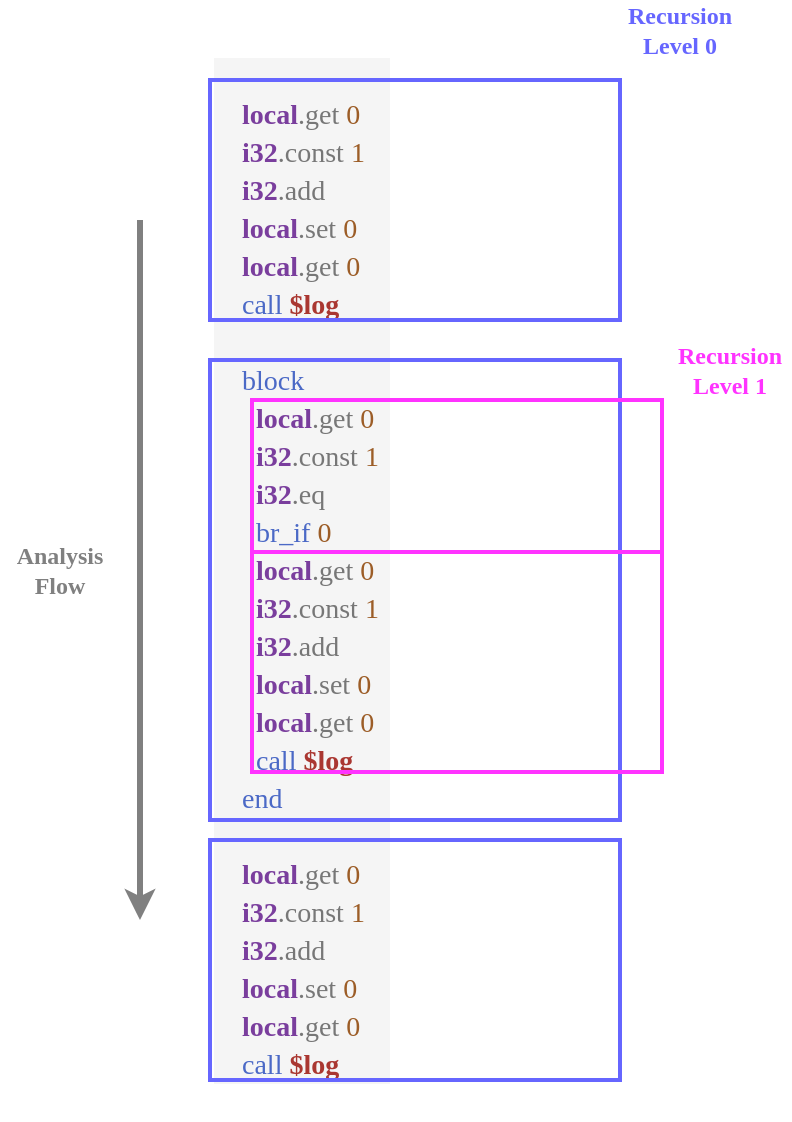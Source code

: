 <mxfile>
    <diagram id="Z3KH5_XjGhMpDvTEtEw1" name="Page-1">
        <mxGraphModel dx="2288" dy="1053" grid="1" gridSize="10" guides="1" tooltips="1" connect="1" arrows="1" fold="1" page="1" pageScale="1" pageWidth="1100" pageHeight="850" math="0" shadow="0">
            <root>
                <mxCell id="0"/>
                <mxCell id="1" parent="0"/>
                <mxCell id="2" value="&lt;div style=&quot;color: rgb(51 , 51 , 51) ; background-color: rgb(245 , 245 , 245) ; font-size: 14px ; line-height: 19px&quot;&gt;&lt;div&gt;&amp;nbsp; &amp;nbsp; &amp;nbsp; &amp;nbsp; &amp;nbsp; &amp;nbsp; &amp;nbsp; &amp;nbsp; &amp;nbsp; &amp;nbsp; &amp;nbsp; &amp;nbsp; &amp;nbsp;&lt;/div&gt;&lt;div&gt;&lt;span style=&quot;color: #7a3e9d ; font-weight: bold&quot;&gt;&amp;nbsp; &amp;nbsp; local&lt;/span&gt;&lt;span style=&quot;color: #777777&quot;&gt;.get&lt;/span&gt;&amp;nbsp;&lt;span style=&quot;color: rgb(156 , 93 , 39)&quot;&gt;0&lt;/span&gt;&lt;/div&gt;&lt;div&gt;&amp;nbsp; &amp;nbsp; &lt;span style=&quot;color: #7a3e9d ; font-weight: bold&quot;&gt;i32&lt;/span&gt;&lt;span style=&quot;color: #777777&quot;&gt;.const&lt;/span&gt; &lt;span style=&quot;color: #9c5d27&quot;&gt;1&lt;/span&gt;&lt;/div&gt;&lt;div&gt;&amp;nbsp; &amp;nbsp; &lt;span style=&quot;color: #7a3e9d ; font-weight: bold&quot;&gt;i32&lt;/span&gt;&lt;span style=&quot;color: #777777&quot;&gt;.add&lt;/span&gt;&lt;/div&gt;&lt;div&gt;&amp;nbsp; &amp;nbsp; &lt;span style=&quot;color: #7a3e9d ; font-weight: bold&quot;&gt;local&lt;/span&gt;&lt;span style=&quot;color: #777777&quot;&gt;.set&lt;/span&gt;&amp;nbsp;&lt;span style=&quot;color: rgb(156 , 93 , 39)&quot;&gt;0&lt;/span&gt;&lt;/div&gt;&lt;div&gt;&amp;nbsp; &amp;nbsp; &lt;span style=&quot;color: #7a3e9d ; font-weight: bold&quot;&gt;local&lt;/span&gt;&lt;span style=&quot;color: #777777&quot;&gt;.get&lt;/span&gt;&amp;nbsp;&lt;span style=&quot;color: rgb(156 , 93 , 39)&quot;&gt;0&lt;/span&gt;&lt;/div&gt;&lt;div&gt;&amp;nbsp; &amp;nbsp; &lt;span style=&quot;color: #4b69c6&quot;&gt;call&lt;/span&gt; &lt;span style=&quot;color: #aa3731 ; font-weight: bold&quot;&gt;$log&lt;/span&gt;&lt;/div&gt;&lt;br&gt;&lt;div&gt;&amp;nbsp; &amp;nbsp; &lt;span style=&quot;color: #4b69c6&quot;&gt;block&lt;/span&gt;&lt;/div&gt;&lt;div&gt;&amp;nbsp; &amp;nbsp; &amp;nbsp; &lt;span style=&quot;color: #7a3e9d ; font-weight: bold&quot;&gt;local&lt;/span&gt;&lt;span style=&quot;color: #777777&quot;&gt;.get&lt;/span&gt;&amp;nbsp;&lt;span style=&quot;color: rgb(156 , 93 , 39)&quot;&gt;0&lt;/span&gt;&lt;/div&gt;&lt;div&gt;&amp;nbsp; &amp;nbsp; &amp;nbsp; &lt;span style=&quot;color: #7a3e9d ; font-weight: bold&quot;&gt;i32&lt;/span&gt;&lt;span style=&quot;color: #777777&quot;&gt;.const&lt;/span&gt; &lt;span style=&quot;color: #9c5d27&quot;&gt;1&lt;/span&gt;&lt;/div&gt;&lt;div&gt;&amp;nbsp; &amp;nbsp; &amp;nbsp; &lt;span style=&quot;color: #7a3e9d ; font-weight: bold&quot;&gt;i32&lt;/span&gt;&lt;span style=&quot;color: #777777&quot;&gt;.eq&lt;/span&gt;&lt;/div&gt;&lt;div&gt;&amp;nbsp; &amp;nbsp; &amp;nbsp; &lt;span style=&quot;color: #4b69c6&quot;&gt;br_if&lt;/span&gt; &lt;span style=&quot;color: #9c5d27&quot;&gt;0&lt;/span&gt;&lt;/div&gt;&lt;div&gt;&amp;nbsp; &amp;nbsp; &amp;nbsp; &lt;span style=&quot;color: #7a3e9d ; font-weight: bold&quot;&gt;local&lt;/span&gt;&lt;span style=&quot;color: #777777&quot;&gt;.get&lt;/span&gt;&amp;nbsp;&lt;span style=&quot;color: rgb(156 , 93 , 39)&quot;&gt;0&lt;/span&gt;&lt;/div&gt;&lt;div&gt;&amp;nbsp; &amp;nbsp; &amp;nbsp; &lt;span style=&quot;color: #7a3e9d ; font-weight: bold&quot;&gt;i32&lt;/span&gt;&lt;span style=&quot;color: #777777&quot;&gt;.const&lt;/span&gt; &lt;span style=&quot;color: #9c5d27&quot;&gt;1&lt;/span&gt;&lt;/div&gt;&lt;div&gt;&amp;nbsp; &amp;nbsp; &amp;nbsp; &lt;span style=&quot;color: #7a3e9d ; font-weight: bold&quot;&gt;i32&lt;/span&gt;&lt;span style=&quot;color: #777777&quot;&gt;.add&lt;/span&gt;&lt;/div&gt;&lt;div&gt;&amp;nbsp; &amp;nbsp; &amp;nbsp; &lt;span style=&quot;color: #7a3e9d ; font-weight: bold&quot;&gt;local&lt;/span&gt;&lt;span style=&quot;color: #777777&quot;&gt;.set&lt;/span&gt;&amp;nbsp;&lt;span style=&quot;color: rgb(156 , 93 , 39)&quot;&gt;0&lt;/span&gt;&lt;/div&gt;&lt;div&gt;&amp;nbsp; &amp;nbsp; &amp;nbsp; &lt;span style=&quot;color: #7a3e9d ; font-weight: bold&quot;&gt;local&lt;/span&gt;&lt;span style=&quot;color: #777777&quot;&gt;.get&lt;/span&gt;&amp;nbsp;&lt;span style=&quot;color: rgb(156 , 93 , 39)&quot;&gt;0&lt;/span&gt;&lt;/div&gt;&lt;div&gt;&amp;nbsp; &amp;nbsp; &amp;nbsp; &lt;span style=&quot;color: #4b69c6&quot;&gt;call&lt;/span&gt; &lt;span style=&quot;color: #aa3731 ; font-weight: bold&quot;&gt;$log&lt;/span&gt;&lt;/div&gt;&lt;div&gt;&amp;nbsp; &amp;nbsp; &lt;span style=&quot;color: #4b69c6&quot;&gt;end&lt;/span&gt;&lt;/div&gt;&lt;br&gt;&lt;div&gt;&amp;nbsp; &amp;nbsp; &lt;span style=&quot;color: #7a3e9d ; font-weight: bold&quot;&gt;local&lt;/span&gt;&lt;span style=&quot;color: #777777&quot;&gt;.get&lt;/span&gt;&amp;nbsp;&lt;span style=&quot;color: rgb(156 , 93 , 39)&quot;&gt;0&lt;/span&gt;&lt;/div&gt;&lt;div&gt;&amp;nbsp; &amp;nbsp; &lt;span style=&quot;color: #7a3e9d ; font-weight: bold&quot;&gt;i32&lt;/span&gt;&lt;span style=&quot;color: #777777&quot;&gt;.const&lt;/span&gt; &lt;span style=&quot;color: #9c5d27&quot;&gt;1&lt;/span&gt;&lt;/div&gt;&lt;div&gt;&amp;nbsp; &amp;nbsp; &lt;span style=&quot;color: #7a3e9d ; font-weight: bold&quot;&gt;i32&lt;/span&gt;&lt;span style=&quot;color: #777777&quot;&gt;.add&lt;/span&gt;&lt;/div&gt;&lt;div&gt;&amp;nbsp; &amp;nbsp; &lt;span style=&quot;color: #7a3e9d ; font-weight: bold&quot;&gt;local&lt;/span&gt;&lt;span style=&quot;color: #777777&quot;&gt;.set&lt;/span&gt;&amp;nbsp;&lt;span style=&quot;color: rgb(156 , 93 , 39)&quot;&gt;0&lt;/span&gt;&lt;/div&gt;&lt;div&gt;&amp;nbsp; &amp;nbsp; &lt;span style=&quot;color: #7a3e9d ; font-weight: bold&quot;&gt;local&lt;/span&gt;&lt;span style=&quot;color: #777777&quot;&gt;.get&lt;/span&gt;&amp;nbsp;&lt;span style=&quot;color: rgb(156 , 93 , 39)&quot;&gt;0&lt;/span&gt;&lt;/div&gt;&lt;div&gt;&amp;nbsp; &amp;nbsp; &lt;span style=&quot;color: #4b69c6&quot;&gt;call&lt;/span&gt; &lt;span style=&quot;color: #aa3731 ; font-weight: bold&quot;&gt;$log&lt;/span&gt;&lt;/div&gt;&lt;/div&gt;" style="text;html=1;strokeColor=none;fillColor=none;align=left;verticalAlign=middle;whiteSpace=wrap;rounded=0;fontFamily=Lucida Console;" parent="1" vertex="1">
                    <mxGeometry x="435" y="150" width="230" height="550" as="geometry"/>
                </mxCell>
                <mxCell id="3" value="" style="endArrow=classic;html=1;fontFamily=Lucida Console;strokeWidth=3;strokeColor=#808080;" parent="1" edge="1">
                    <mxGeometry width="50" height="50" relative="1" as="geometry">
                        <mxPoint x="400" y="250" as="sourcePoint"/>
                        <mxPoint x="400" y="600" as="targetPoint"/>
                    </mxGeometry>
                </mxCell>
                <mxCell id="4" value="Analysis&lt;br&gt;Flow" style="text;html=1;strokeColor=none;fillColor=none;align=center;verticalAlign=middle;whiteSpace=wrap;rounded=0;fontFamily=Lucida Console;fontColor=#808080;fontStyle=1" parent="1" vertex="1">
                    <mxGeometry x="330" y="410" width="60" height="30" as="geometry"/>
                </mxCell>
                <mxCell id="5" value="" style="rounded=0;whiteSpace=wrap;html=1;fontFamily=Lucida Console;fillColor=none;strokeColor=#6666FF;strokeWidth=2;" parent="1" vertex="1">
                    <mxGeometry x="435" y="180" width="205" height="120" as="geometry"/>
                </mxCell>
                <mxCell id="6" value="" style="rounded=0;whiteSpace=wrap;html=1;fontFamily=Lucida Console;fillColor=none;strokeColor=#6666FF;strokeWidth=2;" parent="1" vertex="1">
                    <mxGeometry x="435" y="320" width="205" height="230" as="geometry"/>
                </mxCell>
                <mxCell id="12" value="" style="rounded=0;whiteSpace=wrap;html=1;fontFamily=Lucida Console;fillColor=none;strokeColor=#6666FF;strokeWidth=2;" vertex="1" parent="1">
                    <mxGeometry x="435" y="560" width="205" height="120" as="geometry"/>
                </mxCell>
                <mxCell id="13" value="" style="rounded=0;whiteSpace=wrap;html=1;fontFamily=Lucida Console;fillColor=none;strokeColor=#FF33FF;strokeWidth=2;" vertex="1" parent="1">
                    <mxGeometry x="456" y="416" width="205" height="110" as="geometry"/>
                </mxCell>
                <mxCell id="14" value="" style="rounded=0;whiteSpace=wrap;html=1;fontFamily=Lucida Console;fillColor=none;strokeColor=#FF33FF;strokeWidth=2;" vertex="1" parent="1">
                    <mxGeometry x="456" y="340" width="205" height="76" as="geometry"/>
                </mxCell>
                <mxCell id="15" value="Recursion Level 0" style="text;html=1;strokeColor=none;fillColor=none;align=center;verticalAlign=middle;whiteSpace=wrap;rounded=0;fontFamily=Lucida Console;fontColor=#6666FF;fontStyle=1" vertex="1" parent="1">
                    <mxGeometry x="640" y="140" width="60" height="30" as="geometry"/>
                </mxCell>
                <mxCell id="16" value="Recursion Level 1" style="text;html=1;strokeColor=none;fillColor=none;align=center;verticalAlign=middle;whiteSpace=wrap;rounded=0;fontFamily=Lucida Console;fontColor=#FF33FF;fontStyle=1" vertex="1" parent="1">
                    <mxGeometry x="665" y="310" width="60" height="30" as="geometry"/>
                </mxCell>
            </root>
        </mxGraphModel>
    </diagram>
</mxfile>